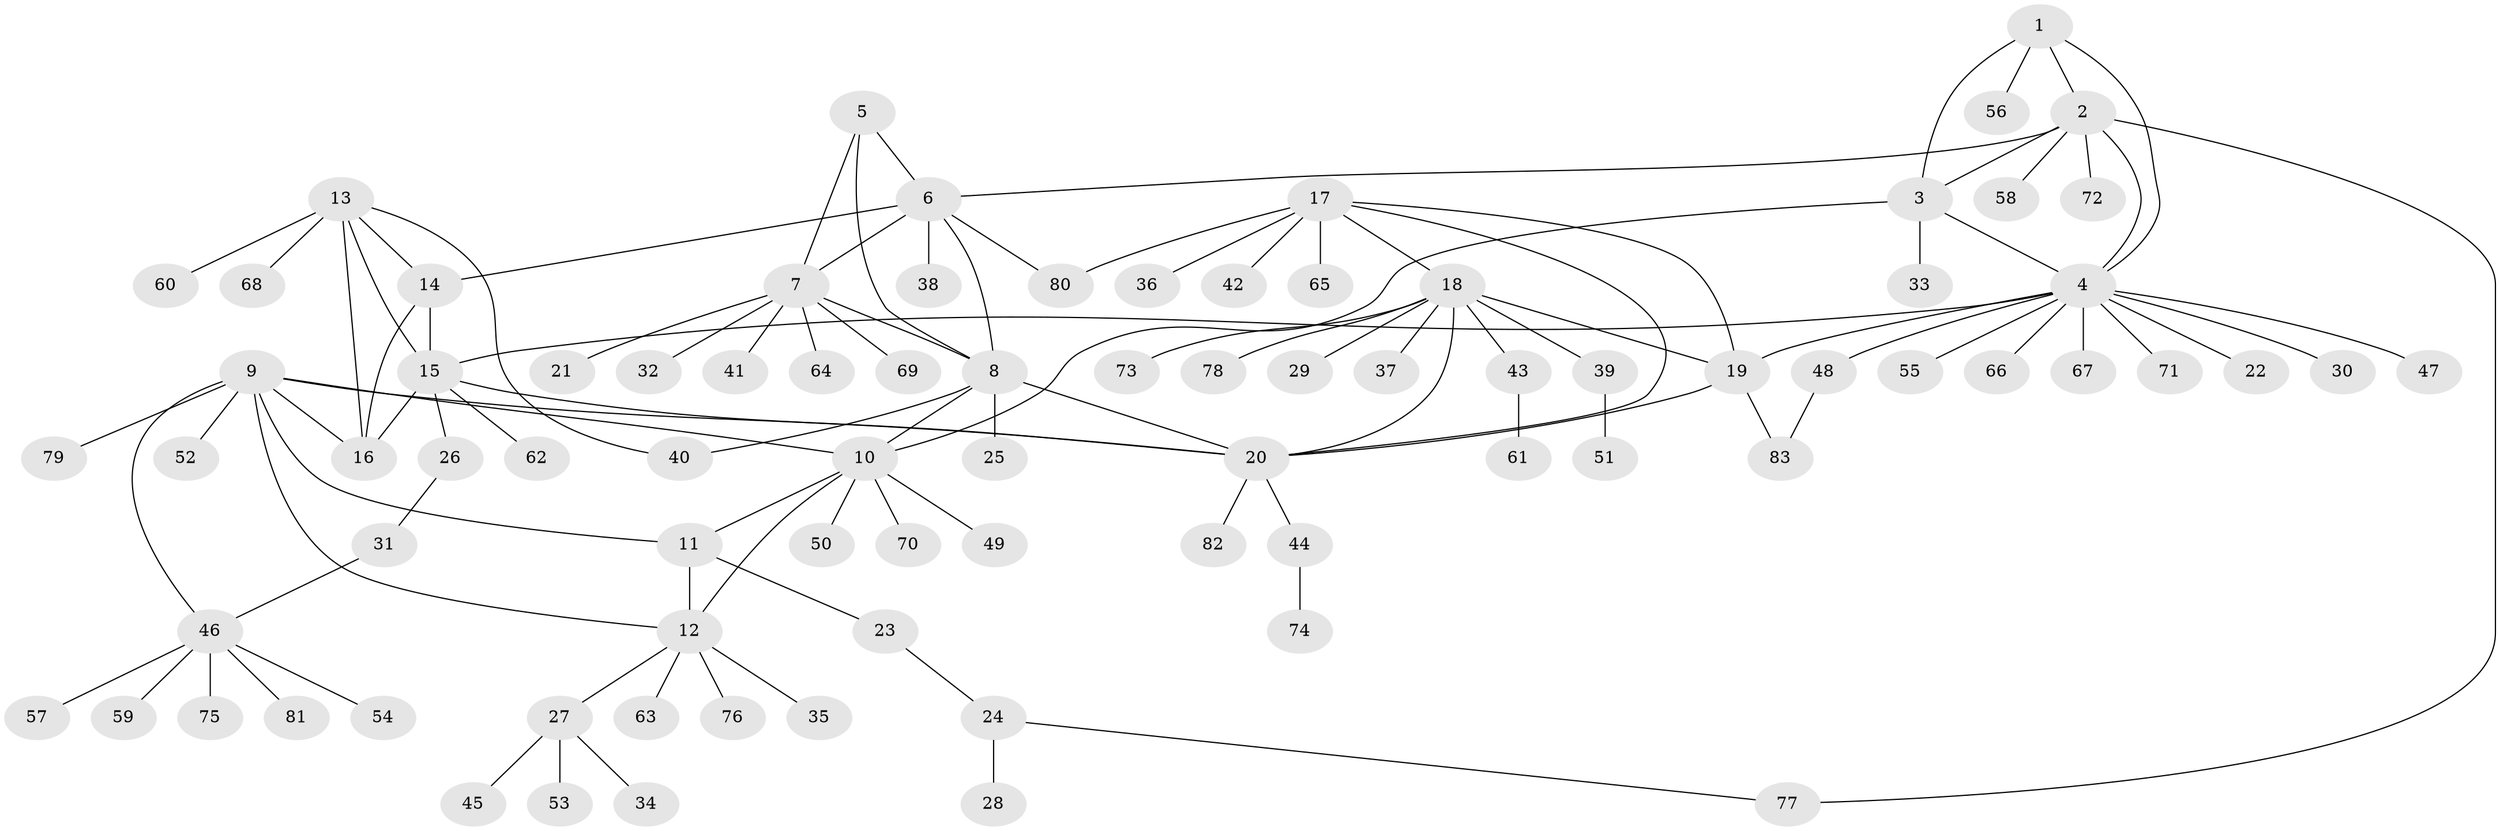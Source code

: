 // coarse degree distribution, {3: 0.04918032786885246, 7: 0.04918032786885246, 4: 0.03278688524590164, 12: 0.01639344262295082, 2: 0.08196721311475409, 6: 0.06557377049180328, 11: 0.03278688524590164, 5: 0.01639344262295082, 10: 0.01639344262295082, 1: 0.639344262295082}
// Generated by graph-tools (version 1.1) at 2025/24/03/03/25 07:24:11]
// undirected, 83 vertices, 108 edges
graph export_dot {
graph [start="1"]
  node [color=gray90,style=filled];
  1;
  2;
  3;
  4;
  5;
  6;
  7;
  8;
  9;
  10;
  11;
  12;
  13;
  14;
  15;
  16;
  17;
  18;
  19;
  20;
  21;
  22;
  23;
  24;
  25;
  26;
  27;
  28;
  29;
  30;
  31;
  32;
  33;
  34;
  35;
  36;
  37;
  38;
  39;
  40;
  41;
  42;
  43;
  44;
  45;
  46;
  47;
  48;
  49;
  50;
  51;
  52;
  53;
  54;
  55;
  56;
  57;
  58;
  59;
  60;
  61;
  62;
  63;
  64;
  65;
  66;
  67;
  68;
  69;
  70;
  71;
  72;
  73;
  74;
  75;
  76;
  77;
  78;
  79;
  80;
  81;
  82;
  83;
  1 -- 2;
  1 -- 3;
  1 -- 4;
  1 -- 56;
  2 -- 3;
  2 -- 4;
  2 -- 6;
  2 -- 58;
  2 -- 72;
  2 -- 77;
  3 -- 4;
  3 -- 10;
  3 -- 33;
  4 -- 15;
  4 -- 19;
  4 -- 22;
  4 -- 30;
  4 -- 47;
  4 -- 48;
  4 -- 55;
  4 -- 66;
  4 -- 67;
  4 -- 71;
  5 -- 6;
  5 -- 7;
  5 -- 8;
  6 -- 7;
  6 -- 8;
  6 -- 14;
  6 -- 38;
  6 -- 80;
  7 -- 8;
  7 -- 21;
  7 -- 32;
  7 -- 41;
  7 -- 64;
  7 -- 69;
  8 -- 10;
  8 -- 20;
  8 -- 25;
  8 -- 40;
  9 -- 10;
  9 -- 11;
  9 -- 12;
  9 -- 16;
  9 -- 20;
  9 -- 46;
  9 -- 52;
  9 -- 79;
  10 -- 11;
  10 -- 12;
  10 -- 49;
  10 -- 50;
  10 -- 70;
  11 -- 12;
  11 -- 23;
  12 -- 27;
  12 -- 35;
  12 -- 63;
  12 -- 76;
  13 -- 14;
  13 -- 15;
  13 -- 16;
  13 -- 40;
  13 -- 60;
  13 -- 68;
  14 -- 15;
  14 -- 16;
  15 -- 16;
  15 -- 20;
  15 -- 26;
  15 -- 62;
  17 -- 18;
  17 -- 19;
  17 -- 20;
  17 -- 36;
  17 -- 42;
  17 -- 65;
  17 -- 80;
  18 -- 19;
  18 -- 20;
  18 -- 29;
  18 -- 37;
  18 -- 39;
  18 -- 43;
  18 -- 73;
  18 -- 78;
  19 -- 20;
  19 -- 83;
  20 -- 44;
  20 -- 82;
  23 -- 24;
  24 -- 28;
  24 -- 77;
  26 -- 31;
  27 -- 34;
  27 -- 45;
  27 -- 53;
  31 -- 46;
  39 -- 51;
  43 -- 61;
  44 -- 74;
  46 -- 54;
  46 -- 57;
  46 -- 59;
  46 -- 75;
  46 -- 81;
  48 -- 83;
}
